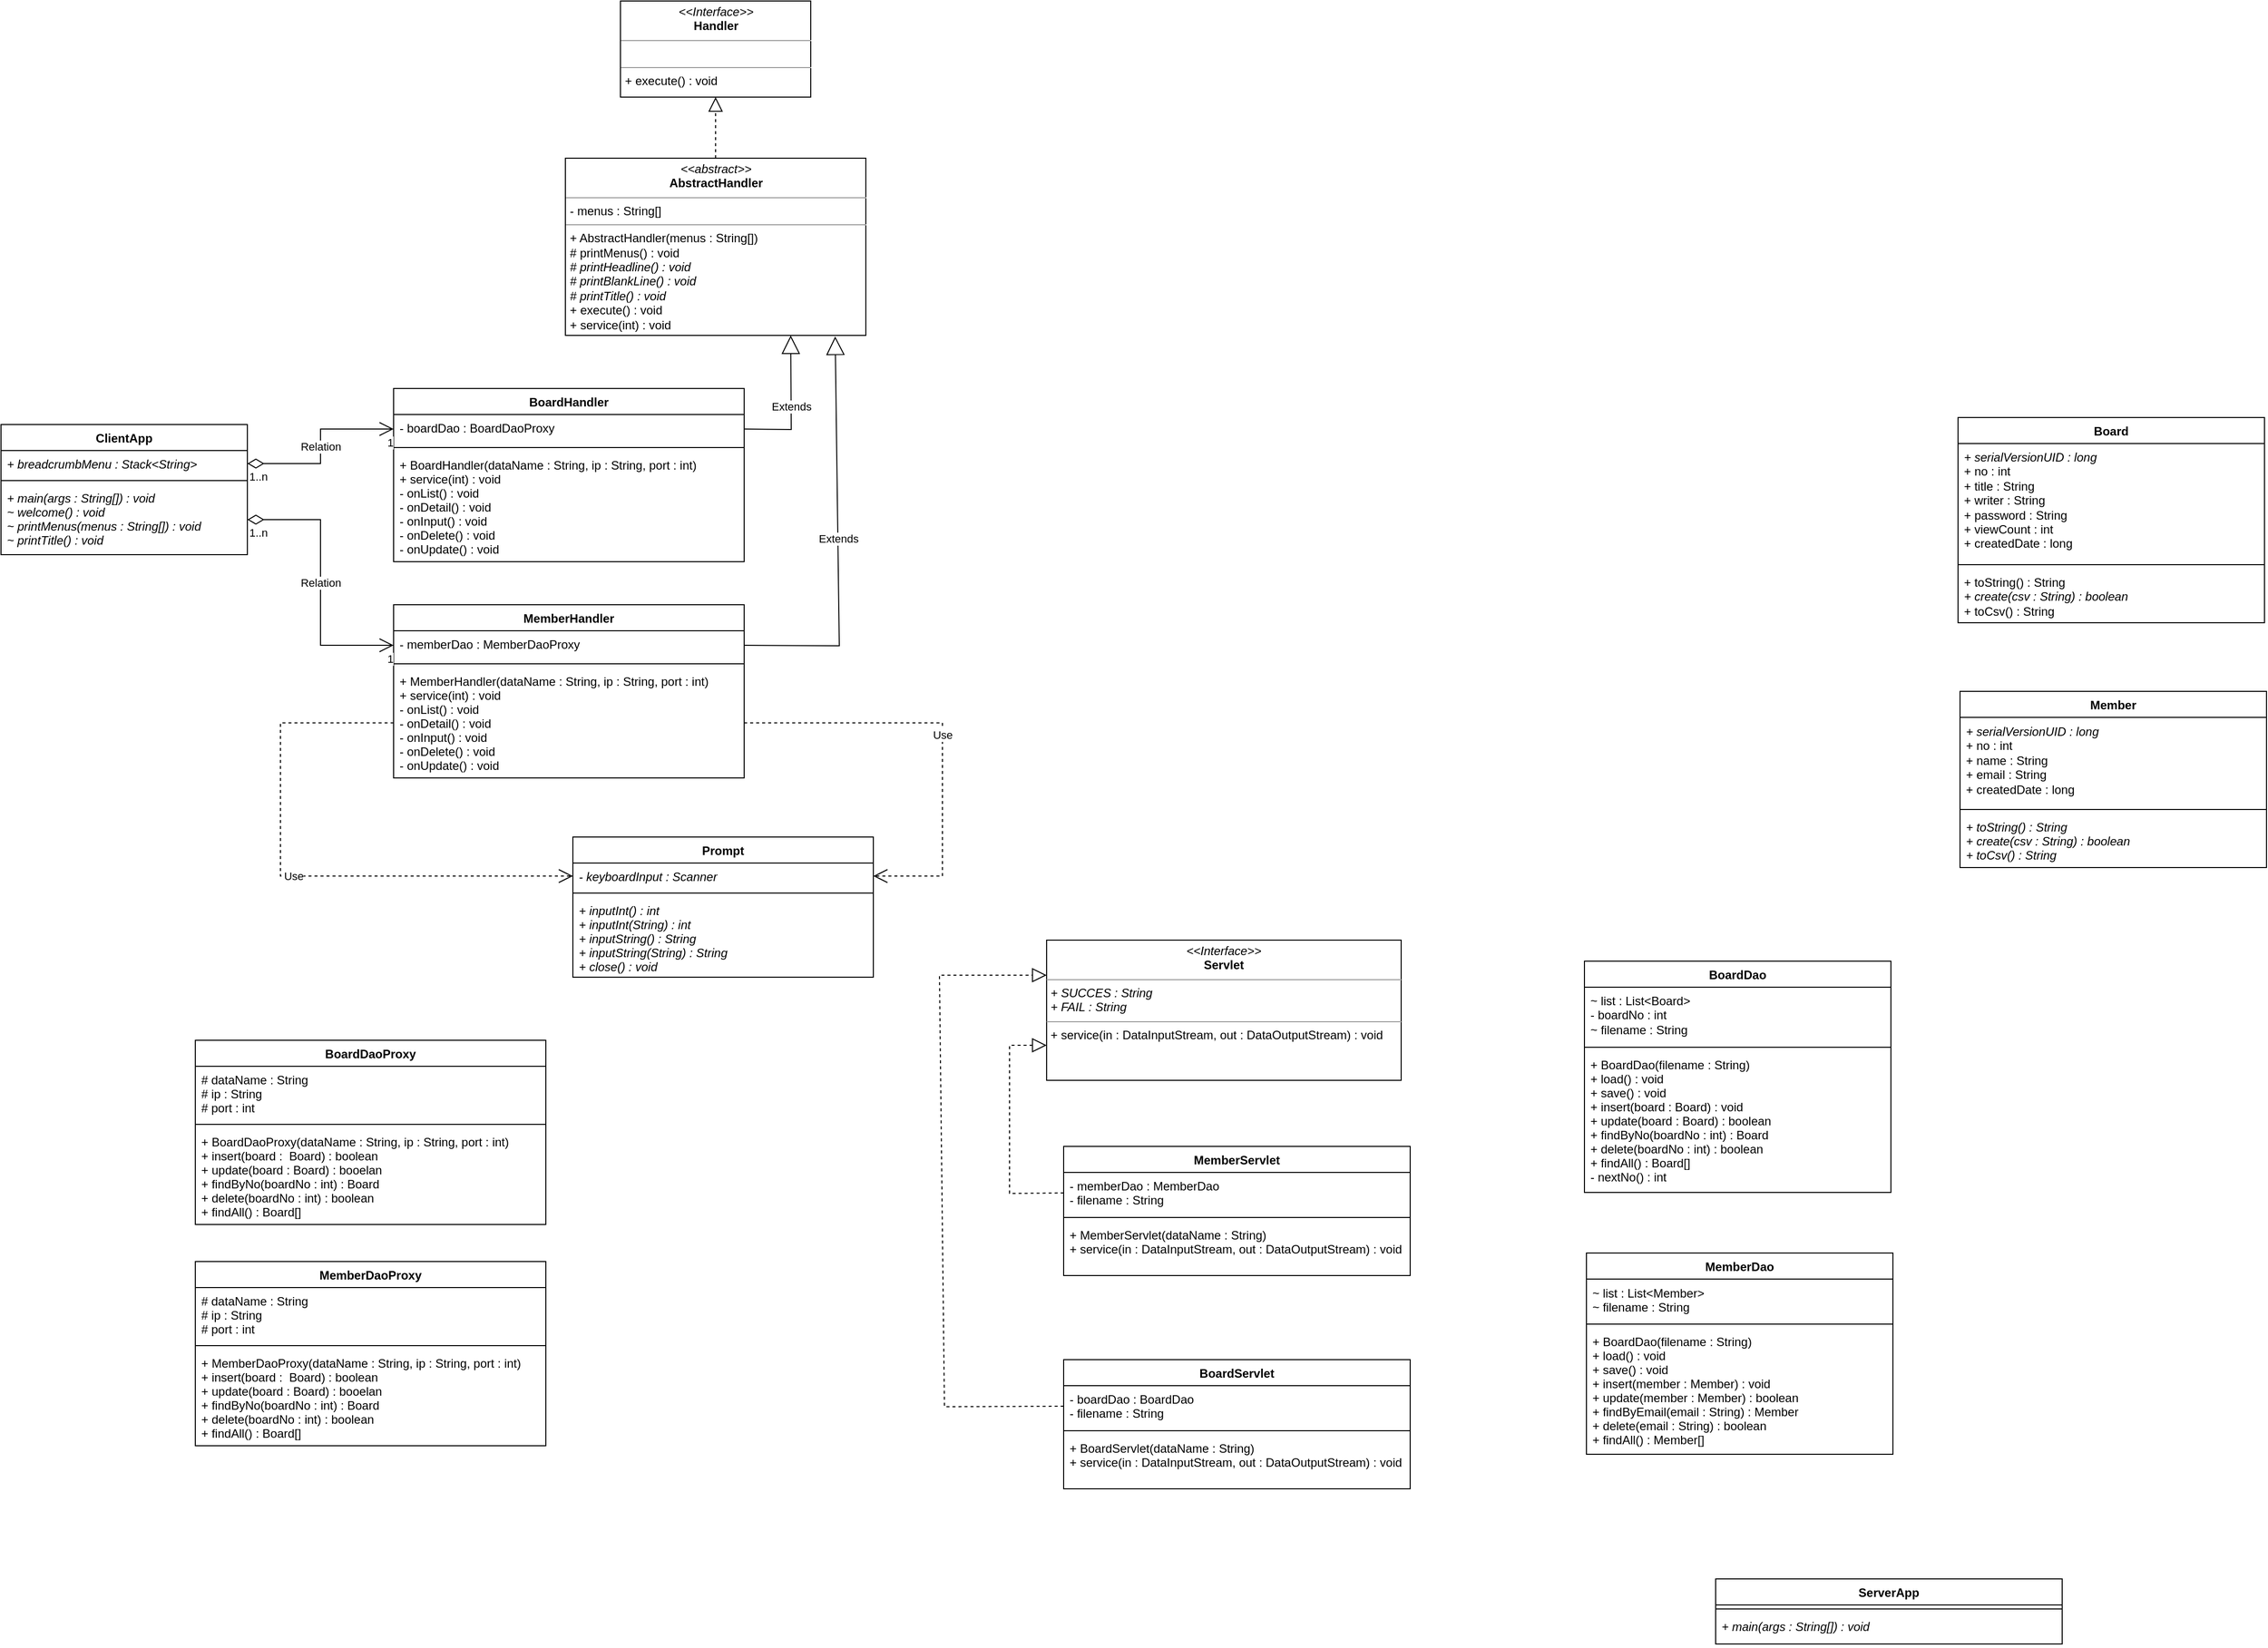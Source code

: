 <mxfile version="20.2.5" type="github">
  <diagram id="C5RBs43oDa-KdzZeNtuy" name="Page-1">
    <mxGraphModel dx="4973" dy="829" grid="0" gridSize="10" guides="1" tooltips="1" connect="1" arrows="1" fold="1" page="1" pageScale="1" pageWidth="3300" pageHeight="4681" math="0" shadow="0">
      <root>
        <mxCell id="WIyWlLk6GJQsqaUBKTNV-0" />
        <mxCell id="WIyWlLk6GJQsqaUBKTNV-1" parent="WIyWlLk6GJQsqaUBKTNV-0" />
        <mxCell id="02kZX4TiF7mCHS1HIEjt-1" value="BoardHandler" style="swimlane;fontStyle=1;align=center;verticalAlign=top;childLayout=stackLayout;horizontal=1;startSize=26;horizontalStack=0;resizeParent=1;resizeParentMax=0;resizeLast=0;collapsible=1;marginBottom=0;fillColor=default;" parent="WIyWlLk6GJQsqaUBKTNV-1" vertex="1">
          <mxGeometry x="-1189" y="611" width="350" height="173" as="geometry" />
        </mxCell>
        <mxCell id="02kZX4TiF7mCHS1HIEjt-2" value="- boardDao : BoardDaoProxy" style="text;strokeColor=none;fillColor=none;align=left;verticalAlign=top;spacingLeft=4;spacingRight=4;overflow=hidden;rotatable=0;points=[[0,0.5],[1,0.5]];portConstraint=eastwest;" parent="02kZX4TiF7mCHS1HIEjt-1" vertex="1">
          <mxGeometry y="26" width="350" height="29" as="geometry" />
        </mxCell>
        <mxCell id="02kZX4TiF7mCHS1HIEjt-3" value="" style="line;strokeWidth=1;fillColor=none;align=left;verticalAlign=middle;spacingTop=-1;spacingLeft=3;spacingRight=3;rotatable=0;labelPosition=right;points=[];portConstraint=eastwest;" parent="02kZX4TiF7mCHS1HIEjt-1" vertex="1">
          <mxGeometry y="55" width="350" height="8" as="geometry" />
        </mxCell>
        <mxCell id="02kZX4TiF7mCHS1HIEjt-4" value="+ BoardHandler(dataName : String, ip : String, port : int)&#xa;+ service(int) : void&#xa;- onList() : void&#xa;- onDetail() : void&#xa;- onInput() : void&#xa;- onDelete() : void&#xa;- onUpdate() : void" style="text;strokeColor=none;fillColor=none;align=left;verticalAlign=top;spacingLeft=4;spacingRight=4;overflow=hidden;rotatable=0;points=[[0,0.5],[1,0.5]];portConstraint=eastwest;" parent="02kZX4TiF7mCHS1HIEjt-1" vertex="1">
          <mxGeometry y="63" width="350" height="110" as="geometry" />
        </mxCell>
        <mxCell id="02kZX4TiF7mCHS1HIEjt-17" value="MemberHandler" style="swimlane;fontStyle=1;align=center;verticalAlign=top;childLayout=stackLayout;horizontal=1;startSize=26;horizontalStack=0;resizeParent=1;resizeParentMax=0;resizeLast=0;collapsible=1;marginBottom=0;fillColor=default;" parent="WIyWlLk6GJQsqaUBKTNV-1" vertex="1">
          <mxGeometry x="-1189" y="827" width="350" height="173" as="geometry" />
        </mxCell>
        <mxCell id="02kZX4TiF7mCHS1HIEjt-18" value="- memberDao : MemberDaoProxy" style="text;strokeColor=none;fillColor=none;align=left;verticalAlign=top;spacingLeft=4;spacingRight=4;overflow=hidden;rotatable=0;points=[[0,0.5],[1,0.5]];portConstraint=eastwest;" parent="02kZX4TiF7mCHS1HIEjt-17" vertex="1">
          <mxGeometry y="26" width="350" height="29" as="geometry" />
        </mxCell>
        <mxCell id="02kZX4TiF7mCHS1HIEjt-19" value="" style="line;strokeWidth=1;fillColor=none;align=left;verticalAlign=middle;spacingTop=-1;spacingLeft=3;spacingRight=3;rotatable=0;labelPosition=right;points=[];portConstraint=eastwest;" parent="02kZX4TiF7mCHS1HIEjt-17" vertex="1">
          <mxGeometry y="55" width="350" height="8" as="geometry" />
        </mxCell>
        <mxCell id="02kZX4TiF7mCHS1HIEjt-20" value="+ MemberHandler(dataName : String, ip : String, port : int)&#xa;+ service(int) : void&#xa;- onList() : void&#xa;- onDetail() : void&#xa;- onInput() : void&#xa;- onDelete() : void&#xa;- onUpdate() : void" style="text;strokeColor=none;fillColor=none;align=left;verticalAlign=top;spacingLeft=4;spacingRight=4;overflow=hidden;rotatable=0;points=[[0,0.5],[1,0.5]];portConstraint=eastwest;" parent="02kZX4TiF7mCHS1HIEjt-17" vertex="1">
          <mxGeometry y="63" width="350" height="110" as="geometry" />
        </mxCell>
        <mxCell id="02kZX4TiF7mCHS1HIEjt-21" value="&lt;p style=&quot;margin:0px;margin-top:4px;text-align:center;&quot;&gt;&lt;i&gt;&amp;lt;&amp;lt;abstract&amp;gt;&amp;gt;&lt;/i&gt;&lt;br&gt;&lt;b&gt;AbstractHandler&lt;/b&gt;&lt;/p&gt;&lt;hr size=&quot;1&quot;&gt;&lt;p style=&quot;margin:0px;margin-left:4px;&quot;&gt;- menus : String[]&lt;/p&gt;&lt;hr size=&quot;1&quot;&gt;&lt;p style=&quot;margin:0px;margin-left:4px;&quot;&gt;+ AbstractHandler(menus : String[])&lt;/p&gt;&lt;p style=&quot;margin:0px;margin-left:4px;&quot;&gt;# printMenus() : void&lt;/p&gt;&lt;p style=&quot;margin:0px;margin-left:4px;&quot;&gt;&lt;i&gt;# printHeadline() : void&lt;/i&gt;&lt;/p&gt;&lt;p style=&quot;margin:0px;margin-left:4px;&quot;&gt;&lt;i&gt;# printBlankLine() : void&lt;/i&gt;&lt;/p&gt;&lt;p style=&quot;margin:0px;margin-left:4px;&quot;&gt;&lt;i&gt;# printTitle() : void&lt;/i&gt;&lt;/p&gt;&lt;p style=&quot;margin:0px;margin-left:4px;&quot;&gt;+ execute() : void&lt;/p&gt;&lt;p style=&quot;margin:0px;margin-left:4px;&quot;&gt;+ service(int) : void&lt;/p&gt;" style="verticalAlign=top;align=left;overflow=fill;fontSize=12;fontFamily=Helvetica;html=1;fillColor=default;" parent="WIyWlLk6GJQsqaUBKTNV-1" vertex="1">
          <mxGeometry x="-1017.5" y="381" width="300" height="177" as="geometry" />
        </mxCell>
        <mxCell id="02kZX4TiF7mCHS1HIEjt-22" value="Extends" style="endArrow=block;endSize=16;endFill=0;html=1;rounded=0;exitX=1;exitY=0.5;exitDx=0;exitDy=0;entryX=0.75;entryY=1;entryDx=0;entryDy=0;" parent="WIyWlLk6GJQsqaUBKTNV-1" source="02kZX4TiF7mCHS1HIEjt-2" target="02kZX4TiF7mCHS1HIEjt-21" edge="1">
          <mxGeometry width="160" relative="1" as="geometry">
            <mxPoint x="-559.5" y="863" as="sourcePoint" />
            <mxPoint x="-618.5" y="710" as="targetPoint" />
            <Array as="points">
              <mxPoint x="-792" y="652" />
            </Array>
          </mxGeometry>
        </mxCell>
        <mxCell id="02kZX4TiF7mCHS1HIEjt-23" value="Extends" style="endArrow=block;endSize=16;endFill=0;html=1;rounded=0;exitX=1;exitY=0.5;exitDx=0;exitDy=0;entryX=0.898;entryY=1.006;entryDx=0;entryDy=0;entryPerimeter=0;" parent="WIyWlLk6GJQsqaUBKTNV-1" source="02kZX4TiF7mCHS1HIEjt-18" target="02kZX4TiF7mCHS1HIEjt-21" edge="1">
          <mxGeometry width="160" relative="1" as="geometry">
            <mxPoint x="-559.5" y="863" as="sourcePoint" />
            <mxPoint x="-778" y="589" as="targetPoint" />
            <Array as="points">
              <mxPoint x="-744" y="868" />
            </Array>
          </mxGeometry>
        </mxCell>
        <mxCell id="02kZX4TiF7mCHS1HIEjt-24" value="Prompt" style="swimlane;fontStyle=1;align=center;verticalAlign=top;childLayout=stackLayout;horizontal=1;startSize=26;horizontalStack=0;resizeParent=1;resizeParentMax=0;resizeLast=0;collapsible=1;marginBottom=0;fillColor=default;" parent="WIyWlLk6GJQsqaUBKTNV-1" vertex="1">
          <mxGeometry x="-1010" y="1059" width="300" height="140" as="geometry" />
        </mxCell>
        <mxCell id="02kZX4TiF7mCHS1HIEjt-25" value="- keyboardInput : Scanner" style="text;strokeColor=none;fillColor=none;align=left;verticalAlign=top;spacingLeft=4;spacingRight=4;overflow=hidden;rotatable=0;points=[[0,0.5],[1,0.5]];portConstraint=eastwest;fontStyle=2" parent="02kZX4TiF7mCHS1HIEjt-24" vertex="1">
          <mxGeometry y="26" width="300" height="26" as="geometry" />
        </mxCell>
        <mxCell id="02kZX4TiF7mCHS1HIEjt-26" value="" style="line;strokeWidth=1;fillColor=none;align=left;verticalAlign=middle;spacingTop=-1;spacingLeft=3;spacingRight=3;rotatable=0;labelPosition=right;points=[];portConstraint=eastwest;" parent="02kZX4TiF7mCHS1HIEjt-24" vertex="1">
          <mxGeometry y="52" width="300" height="8" as="geometry" />
        </mxCell>
        <mxCell id="02kZX4TiF7mCHS1HIEjt-27" value="+ inputInt() : int&#xa;+ inputInt(String) : int&#xa;+ inputString() : String&#xa;+ inputString(String) : String&#xa;+ close() : void" style="text;strokeColor=none;fillColor=none;align=left;verticalAlign=top;spacingLeft=4;spacingRight=4;overflow=hidden;rotatable=0;points=[[0,0.5],[1,0.5]];portConstraint=eastwest;fontStyle=2" parent="02kZX4TiF7mCHS1HIEjt-24" vertex="1">
          <mxGeometry y="60" width="300" height="80" as="geometry" />
        </mxCell>
        <mxCell id="02kZX4TiF7mCHS1HIEjt-29" value="BoardDaoProxy" style="swimlane;fontStyle=1;align=center;verticalAlign=top;childLayout=stackLayout;horizontal=1;startSize=26;horizontalStack=0;resizeParent=1;resizeParentMax=0;resizeLast=0;collapsible=1;marginBottom=0;fillColor=default;" parent="WIyWlLk6GJQsqaUBKTNV-1" vertex="1">
          <mxGeometry x="-1387" y="1262" width="350" height="184" as="geometry" />
        </mxCell>
        <mxCell id="02kZX4TiF7mCHS1HIEjt-30" value="# dataName : String&#xa;# ip : String&#xa;# port : int" style="text;strokeColor=none;fillColor=none;align=left;verticalAlign=top;spacingLeft=4;spacingRight=4;overflow=hidden;rotatable=0;points=[[0,0.5],[1,0.5]];portConstraint=eastwest;" parent="02kZX4TiF7mCHS1HIEjt-29" vertex="1">
          <mxGeometry y="26" width="350" height="54" as="geometry" />
        </mxCell>
        <mxCell id="02kZX4TiF7mCHS1HIEjt-31" value="" style="line;strokeWidth=1;fillColor=none;align=left;verticalAlign=middle;spacingTop=-1;spacingLeft=3;spacingRight=3;rotatable=0;labelPosition=right;points=[];portConstraint=eastwest;" parent="02kZX4TiF7mCHS1HIEjt-29" vertex="1">
          <mxGeometry y="80" width="350" height="8" as="geometry" />
        </mxCell>
        <mxCell id="02kZX4TiF7mCHS1HIEjt-32" value="+ BoardDaoProxy(dataName : String, ip : String, port : int)&#xa;+ insert(board :  Board) : boolean&#xa;+ update(board : Board) : booelan&#xa;+ findByNo(boardNo : int) : Board&#xa;+ delete(boardNo : int) : boolean&#xa;+ findAll() : Board[]" style="text;strokeColor=none;fillColor=none;align=left;verticalAlign=top;spacingLeft=4;spacingRight=4;overflow=hidden;rotatable=0;points=[[0,0.5],[1,0.5]];portConstraint=eastwest;" parent="02kZX4TiF7mCHS1HIEjt-29" vertex="1">
          <mxGeometry y="88" width="350" height="96" as="geometry" />
        </mxCell>
        <mxCell id="33p-9GInRLQPWwoRsmH9-0" value="&lt;p style=&quot;margin:0px;margin-top:4px;text-align:center;&quot;&gt;&lt;i&gt;&amp;lt;&amp;lt;Interface&amp;gt;&amp;gt;&lt;/i&gt;&lt;br&gt;&lt;b&gt;Handler&lt;/b&gt;&lt;/p&gt;&lt;hr size=&quot;1&quot;&gt;&lt;p style=&quot;margin:0px;margin-left:4px;&quot;&gt;&lt;br&gt;&lt;/p&gt;&lt;hr size=&quot;1&quot;&gt;&lt;p style=&quot;margin:0px;margin-left:4px;&quot;&gt;+ execute() : void&lt;/p&gt;" style="verticalAlign=top;align=left;overflow=fill;fontSize=12;fontFamily=Helvetica;html=1;" vertex="1" parent="WIyWlLk6GJQsqaUBKTNV-1">
          <mxGeometry x="-962.5" y="224" width="190" height="96" as="geometry" />
        </mxCell>
        <mxCell id="33p-9GInRLQPWwoRsmH9-2" value="" style="endArrow=block;dashed=1;endFill=0;endSize=12;html=1;rounded=0;entryX=0.5;entryY=1;entryDx=0;entryDy=0;exitX=0.5;exitY=0;exitDx=0;exitDy=0;" edge="1" parent="WIyWlLk6GJQsqaUBKTNV-1" source="02kZX4TiF7mCHS1HIEjt-21" target="33p-9GInRLQPWwoRsmH9-0">
          <mxGeometry width="160" relative="1" as="geometry">
            <mxPoint x="-1082" y="511" as="sourcePoint" />
            <mxPoint x="-922" y="511" as="targetPoint" />
          </mxGeometry>
        </mxCell>
        <mxCell id="33p-9GInRLQPWwoRsmH9-3" value="Use" style="endArrow=open;endSize=12;dashed=1;html=1;rounded=0;exitX=1;exitY=0.5;exitDx=0;exitDy=0;entryX=1;entryY=0.5;entryDx=0;entryDy=0;" edge="1" parent="WIyWlLk6GJQsqaUBKTNV-1" source="02kZX4TiF7mCHS1HIEjt-20" target="02kZX4TiF7mCHS1HIEjt-25">
          <mxGeometry width="160" relative="1" as="geometry">
            <mxPoint x="-339.19" y="940" as="sourcePoint" />
            <mxPoint x="-1084" y="1065" as="targetPoint" />
            <Array as="points">
              <mxPoint x="-641" y="945" />
              <mxPoint x="-641" y="954" />
              <mxPoint x="-641" y="1098" />
            </Array>
          </mxGeometry>
        </mxCell>
        <mxCell id="33p-9GInRLQPWwoRsmH9-4" value="Use" style="endArrow=open;endSize=12;dashed=1;html=1;rounded=0;exitX=0;exitY=0.5;exitDx=0;exitDy=0;entryX=0;entryY=0.5;entryDx=0;entryDy=0;" edge="1" parent="WIyWlLk6GJQsqaUBKTNV-1" source="02kZX4TiF7mCHS1HIEjt-20" target="02kZX4TiF7mCHS1HIEjt-25">
          <mxGeometry width="160" relative="1" as="geometry">
            <mxPoint x="-940" y="1025" as="sourcePoint" />
            <mxPoint x="-780" y="1025" as="targetPoint" />
            <Array as="points">
              <mxPoint x="-1302" y="945" />
              <mxPoint x="-1302" y="1098" />
            </Array>
          </mxGeometry>
        </mxCell>
        <mxCell id="33p-9GInRLQPWwoRsmH9-5" value="ClientApp" style="swimlane;fontStyle=1;align=center;verticalAlign=top;childLayout=stackLayout;horizontal=1;startSize=26;horizontalStack=0;resizeParent=1;resizeParentMax=0;resizeLast=0;collapsible=1;marginBottom=0;" vertex="1" parent="WIyWlLk6GJQsqaUBKTNV-1">
          <mxGeometry x="-1581" y="647" width="246" height="130" as="geometry" />
        </mxCell>
        <mxCell id="33p-9GInRLQPWwoRsmH9-6" value="+ breadcrumbMenu : Stack&lt;String&gt;" style="text;strokeColor=none;fillColor=none;align=left;verticalAlign=top;spacingLeft=4;spacingRight=4;overflow=hidden;rotatable=0;points=[[0,0.5],[1,0.5]];portConstraint=eastwest;fontStyle=2" vertex="1" parent="33p-9GInRLQPWwoRsmH9-5">
          <mxGeometry y="26" width="246" height="26" as="geometry" />
        </mxCell>
        <mxCell id="33p-9GInRLQPWwoRsmH9-7" value="" style="line;strokeWidth=1;fillColor=none;align=left;verticalAlign=middle;spacingTop=-1;spacingLeft=3;spacingRight=3;rotatable=0;labelPosition=right;points=[];portConstraint=eastwest;" vertex="1" parent="33p-9GInRLQPWwoRsmH9-5">
          <mxGeometry y="52" width="246" height="8" as="geometry" />
        </mxCell>
        <mxCell id="33p-9GInRLQPWwoRsmH9-8" value="+ main(args : String[]) : void&#xa;~ welcome() : void&#xa;~ printMenus(menus : String[]) : void&#xa;~ printTitle() : void" style="text;strokeColor=none;fillColor=none;align=left;verticalAlign=top;spacingLeft=4;spacingRight=4;overflow=hidden;rotatable=0;points=[[0,0.5],[1,0.5]];portConstraint=eastwest;fontStyle=2" vertex="1" parent="33p-9GInRLQPWwoRsmH9-5">
          <mxGeometry y="60" width="246" height="70" as="geometry" />
        </mxCell>
        <mxCell id="33p-9GInRLQPWwoRsmH9-9" value="MemberDaoProxy" style="swimlane;fontStyle=1;align=center;verticalAlign=top;childLayout=stackLayout;horizontal=1;startSize=26;horizontalStack=0;resizeParent=1;resizeParentMax=0;resizeLast=0;collapsible=1;marginBottom=0;fillColor=default;" vertex="1" parent="WIyWlLk6GJQsqaUBKTNV-1">
          <mxGeometry x="-1387" y="1483" width="350" height="184" as="geometry" />
        </mxCell>
        <mxCell id="33p-9GInRLQPWwoRsmH9-10" value="# dataName : String&#xa;# ip : String&#xa;# port : int" style="text;strokeColor=none;fillColor=none;align=left;verticalAlign=top;spacingLeft=4;spacingRight=4;overflow=hidden;rotatable=0;points=[[0,0.5],[1,0.5]];portConstraint=eastwest;" vertex="1" parent="33p-9GInRLQPWwoRsmH9-9">
          <mxGeometry y="26" width="350" height="54" as="geometry" />
        </mxCell>
        <mxCell id="33p-9GInRLQPWwoRsmH9-11" value="" style="line;strokeWidth=1;fillColor=none;align=left;verticalAlign=middle;spacingTop=-1;spacingLeft=3;spacingRight=3;rotatable=0;labelPosition=right;points=[];portConstraint=eastwest;" vertex="1" parent="33p-9GInRLQPWwoRsmH9-9">
          <mxGeometry y="80" width="350" height="8" as="geometry" />
        </mxCell>
        <mxCell id="33p-9GInRLQPWwoRsmH9-12" value="+ MemberDaoProxy(dataName : String, ip : String, port : int)&#xa;+ insert(board :  Board) : boolean&#xa;+ update(board : Board) : booelan&#xa;+ findByNo(boardNo : int) : Board&#xa;+ delete(boardNo : int) : boolean&#xa;+ findAll() : Board[]" style="text;strokeColor=none;fillColor=none;align=left;verticalAlign=top;spacingLeft=4;spacingRight=4;overflow=hidden;rotatable=0;points=[[0,0.5],[1,0.5]];portConstraint=eastwest;" vertex="1" parent="33p-9GInRLQPWwoRsmH9-9">
          <mxGeometry y="88" width="350" height="96" as="geometry" />
        </mxCell>
        <mxCell id="33p-9GInRLQPWwoRsmH9-13" value="Board" style="swimlane;fontStyle=1;align=center;verticalAlign=top;childLayout=stackLayout;horizontal=1;startSize=26;horizontalStack=0;resizeParent=1;resizeParentMax=0;resizeLast=0;collapsible=1;marginBottom=0;" vertex="1" parent="WIyWlLk6GJQsqaUBKTNV-1">
          <mxGeometry x="373" y="640" width="306" height="205" as="geometry" />
        </mxCell>
        <mxCell id="33p-9GInRLQPWwoRsmH9-14" value="&lt;i&gt;+ serialVersionUID : long&lt;/i&gt;&lt;br&gt;+ no : int&lt;br&gt;+ title : String&lt;br&gt;+ writer : String&lt;br&gt;+ password : String&lt;br&gt;+ viewCount : int&lt;br&gt;+ createdDate : long" style="text;strokeColor=none;fillColor=none;align=left;verticalAlign=top;spacingLeft=4;spacingRight=4;overflow=hidden;rotatable=0;points=[[0,0.5],[1,0.5]];portConstraint=eastwest;fontStyle=0;html=1;" vertex="1" parent="33p-9GInRLQPWwoRsmH9-13">
          <mxGeometry y="26" width="306" height="117" as="geometry" />
        </mxCell>
        <mxCell id="33p-9GInRLQPWwoRsmH9-15" value="" style="line;strokeWidth=1;fillColor=none;align=left;verticalAlign=middle;spacingTop=-1;spacingLeft=3;spacingRight=3;rotatable=0;labelPosition=right;points=[];portConstraint=eastwest;" vertex="1" parent="33p-9GInRLQPWwoRsmH9-13">
          <mxGeometry y="143" width="306" height="8" as="geometry" />
        </mxCell>
        <mxCell id="33p-9GInRLQPWwoRsmH9-16" value="+ toString() : String&lt;br&gt;&lt;i&gt;+ create(csv : String) : boolean&lt;/i&gt;&lt;br&gt;+ toCsv() : String" style="text;strokeColor=none;fillColor=none;align=left;verticalAlign=top;spacingLeft=4;spacingRight=4;overflow=hidden;rotatable=0;points=[[0,0.5],[1,0.5]];portConstraint=eastwest;fontStyle=0;html=1;" vertex="1" parent="33p-9GInRLQPWwoRsmH9-13">
          <mxGeometry y="151" width="306" height="54" as="geometry" />
        </mxCell>
        <mxCell id="33p-9GInRLQPWwoRsmH9-17" value="Member" style="swimlane;fontStyle=1;align=center;verticalAlign=top;childLayout=stackLayout;horizontal=1;startSize=26;horizontalStack=0;resizeParent=1;resizeParentMax=0;resizeLast=0;collapsible=1;marginBottom=0;" vertex="1" parent="WIyWlLk6GJQsqaUBKTNV-1">
          <mxGeometry x="375" y="913.5" width="306" height="176" as="geometry" />
        </mxCell>
        <mxCell id="33p-9GInRLQPWwoRsmH9-18" value="&lt;i&gt;+ serialVersionUID : long&lt;/i&gt;&lt;br&gt;+ no : int&lt;br&gt;+ name : String&lt;br&gt;+ email : String&lt;br&gt;+ createdDate : long&lt;br&gt;" style="text;strokeColor=none;fillColor=none;align=left;verticalAlign=top;spacingLeft=4;spacingRight=4;overflow=hidden;rotatable=0;points=[[0,0.5],[1,0.5]];portConstraint=eastwest;fontStyle=0;html=1;" vertex="1" parent="33p-9GInRLQPWwoRsmH9-17">
          <mxGeometry y="26" width="306" height="88" as="geometry" />
        </mxCell>
        <mxCell id="33p-9GInRLQPWwoRsmH9-19" value="" style="line;strokeWidth=1;fillColor=none;align=left;verticalAlign=middle;spacingTop=-1;spacingLeft=3;spacingRight=3;rotatable=0;labelPosition=right;points=[];portConstraint=eastwest;" vertex="1" parent="33p-9GInRLQPWwoRsmH9-17">
          <mxGeometry y="114" width="306" height="8" as="geometry" />
        </mxCell>
        <mxCell id="33p-9GInRLQPWwoRsmH9-20" value="+ toString() : String&#xa;+ create(csv : String) : boolean&#xa;+ toCsv() : String" style="text;strokeColor=none;fillColor=none;align=left;verticalAlign=top;spacingLeft=4;spacingRight=4;overflow=hidden;rotatable=0;points=[[0,0.5],[1,0.5]];portConstraint=eastwest;fontStyle=2" vertex="1" parent="33p-9GInRLQPWwoRsmH9-17">
          <mxGeometry y="122" width="306" height="54" as="geometry" />
        </mxCell>
        <mxCell id="33p-9GInRLQPWwoRsmH9-24" value="BoardDao" style="swimlane;fontStyle=1;align=center;verticalAlign=top;childLayout=stackLayout;horizontal=1;startSize=26;horizontalStack=0;resizeParent=1;resizeParentMax=0;resizeLast=0;collapsible=1;marginBottom=0;" vertex="1" parent="WIyWlLk6GJQsqaUBKTNV-1">
          <mxGeometry y="1183" width="306" height="231" as="geometry" />
        </mxCell>
        <mxCell id="33p-9GInRLQPWwoRsmH9-25" value="~ list : List&amp;lt;Board&amp;gt;&lt;br&gt;- boardNo : int&lt;br&gt;~ filename : String" style="text;strokeColor=none;fillColor=none;align=left;verticalAlign=top;spacingLeft=4;spacingRight=4;overflow=hidden;rotatable=0;points=[[0,0.5],[1,0.5]];portConstraint=eastwest;fontStyle=0;html=1;" vertex="1" parent="33p-9GInRLQPWwoRsmH9-24">
          <mxGeometry y="26" width="306" height="56" as="geometry" />
        </mxCell>
        <mxCell id="33p-9GInRLQPWwoRsmH9-26" value="" style="line;strokeWidth=1;fillColor=none;align=left;verticalAlign=middle;spacingTop=-1;spacingLeft=3;spacingRight=3;rotatable=0;labelPosition=right;points=[];portConstraint=eastwest;" vertex="1" parent="33p-9GInRLQPWwoRsmH9-24">
          <mxGeometry y="82" width="306" height="8" as="geometry" />
        </mxCell>
        <mxCell id="33p-9GInRLQPWwoRsmH9-27" value="+ BoardDao(filename : String)&#xa;+ load() : void&#xa;+ save() : void&#xa;+ insert(board : Board) : void&#xa;+ update(board : Board) : boolean&#xa;+ findByNo(boardNo : int) : Board&#xa;+ delete(boardNo : int) : boolean&#xa;+ findAll() : Board[]&#xa;- nextNo() : int&#xa;" style="text;strokeColor=none;fillColor=none;align=left;verticalAlign=top;spacingLeft=4;spacingRight=4;overflow=hidden;rotatable=0;points=[[0,0.5],[1,0.5]];portConstraint=eastwest;fontStyle=0" vertex="1" parent="33p-9GInRLQPWwoRsmH9-24">
          <mxGeometry y="90" width="306" height="141" as="geometry" />
        </mxCell>
        <mxCell id="33p-9GInRLQPWwoRsmH9-28" value="MemberDao" style="swimlane;fontStyle=1;align=center;verticalAlign=top;childLayout=stackLayout;horizontal=1;startSize=26;horizontalStack=0;resizeParent=1;resizeParentMax=0;resizeLast=0;collapsible=1;marginBottom=0;" vertex="1" parent="WIyWlLk6GJQsqaUBKTNV-1">
          <mxGeometry x="2" y="1474.5" width="306" height="201" as="geometry" />
        </mxCell>
        <mxCell id="33p-9GInRLQPWwoRsmH9-29" value="~ list : List&amp;lt;Member&amp;gt;&lt;br&gt;~ filename : String" style="text;strokeColor=none;fillColor=none;align=left;verticalAlign=top;spacingLeft=4;spacingRight=4;overflow=hidden;rotatable=0;points=[[0,0.5],[1,0.5]];portConstraint=eastwest;fontStyle=0;html=1;" vertex="1" parent="33p-9GInRLQPWwoRsmH9-28">
          <mxGeometry y="26" width="306" height="41" as="geometry" />
        </mxCell>
        <mxCell id="33p-9GInRLQPWwoRsmH9-30" value="" style="line;strokeWidth=1;fillColor=none;align=left;verticalAlign=middle;spacingTop=-1;spacingLeft=3;spacingRight=3;rotatable=0;labelPosition=right;points=[];portConstraint=eastwest;" vertex="1" parent="33p-9GInRLQPWwoRsmH9-28">
          <mxGeometry y="67" width="306" height="8" as="geometry" />
        </mxCell>
        <mxCell id="33p-9GInRLQPWwoRsmH9-31" value="+ BoardDao(filename : String)&#xa;+ load() : void&#xa;+ save() : void&#xa;+ insert(member : Member) : void&#xa;+ update(member : Member) : boolean&#xa;+ findByEmail(email : String) : Member &#xa;+ delete(email : String) : boolean&#xa;+ findAll() : Member[]&#xa;" style="text;strokeColor=none;fillColor=none;align=left;verticalAlign=top;spacingLeft=4;spacingRight=4;overflow=hidden;rotatable=0;points=[[0,0.5],[1,0.5]];portConstraint=eastwest;fontStyle=0" vertex="1" parent="33p-9GInRLQPWwoRsmH9-28">
          <mxGeometry y="75" width="306" height="126" as="geometry" />
        </mxCell>
        <mxCell id="33p-9GInRLQPWwoRsmH9-32" value="BoardServlet" style="swimlane;fontStyle=1;align=center;verticalAlign=top;childLayout=stackLayout;horizontal=1;startSize=26;horizontalStack=0;resizeParent=1;resizeParentMax=0;resizeLast=0;collapsible=1;marginBottom=0;" vertex="1" parent="WIyWlLk6GJQsqaUBKTNV-1">
          <mxGeometry x="-520" y="1581" width="346" height="129" as="geometry" />
        </mxCell>
        <mxCell id="33p-9GInRLQPWwoRsmH9-33" value="- boardDao : BoardDao&lt;br&gt;- filename : String" style="text;strokeColor=none;fillColor=none;align=left;verticalAlign=top;spacingLeft=4;spacingRight=4;overflow=hidden;rotatable=0;points=[[0,0.5],[1,0.5]];portConstraint=eastwest;fontStyle=0;html=1;" vertex="1" parent="33p-9GInRLQPWwoRsmH9-32">
          <mxGeometry y="26" width="346" height="41" as="geometry" />
        </mxCell>
        <mxCell id="33p-9GInRLQPWwoRsmH9-34" value="" style="line;strokeWidth=1;fillColor=none;align=left;verticalAlign=middle;spacingTop=-1;spacingLeft=3;spacingRight=3;rotatable=0;labelPosition=right;points=[];portConstraint=eastwest;" vertex="1" parent="33p-9GInRLQPWwoRsmH9-32">
          <mxGeometry y="67" width="346" height="8" as="geometry" />
        </mxCell>
        <mxCell id="33p-9GInRLQPWwoRsmH9-35" value="+ BoardServlet(dataName : String)&#xa;+ service(in : DataInputStream, out : DataOutputStream) : void" style="text;strokeColor=none;fillColor=none;align=left;verticalAlign=top;spacingLeft=4;spacingRight=4;overflow=hidden;rotatable=0;points=[[0,0.5],[1,0.5]];portConstraint=eastwest;fontStyle=0" vertex="1" parent="33p-9GInRLQPWwoRsmH9-32">
          <mxGeometry y="75" width="346" height="54" as="geometry" />
        </mxCell>
        <mxCell id="33p-9GInRLQPWwoRsmH9-36" value="MemberServlet" style="swimlane;fontStyle=1;align=center;verticalAlign=top;childLayout=stackLayout;horizontal=1;startSize=26;horizontalStack=0;resizeParent=1;resizeParentMax=0;resizeLast=0;collapsible=1;marginBottom=0;" vertex="1" parent="WIyWlLk6GJQsqaUBKTNV-1">
          <mxGeometry x="-520" y="1368" width="346" height="129" as="geometry" />
        </mxCell>
        <mxCell id="33p-9GInRLQPWwoRsmH9-37" value="- memberDao : MemberDao&lt;br&gt;- filename : String" style="text;strokeColor=none;fillColor=none;align=left;verticalAlign=top;spacingLeft=4;spacingRight=4;overflow=hidden;rotatable=0;points=[[0,0.5],[1,0.5]];portConstraint=eastwest;fontStyle=0;html=1;" vertex="1" parent="33p-9GInRLQPWwoRsmH9-36">
          <mxGeometry y="26" width="346" height="41" as="geometry" />
        </mxCell>
        <mxCell id="33p-9GInRLQPWwoRsmH9-38" value="" style="line;strokeWidth=1;fillColor=none;align=left;verticalAlign=middle;spacingTop=-1;spacingLeft=3;spacingRight=3;rotatable=0;labelPosition=right;points=[];portConstraint=eastwest;" vertex="1" parent="33p-9GInRLQPWwoRsmH9-36">
          <mxGeometry y="67" width="346" height="8" as="geometry" />
        </mxCell>
        <mxCell id="33p-9GInRLQPWwoRsmH9-39" value="+ MemberServlet(dataName : String)&#xa;+ service(in : DataInputStream, out : DataOutputStream) : void" style="text;strokeColor=none;fillColor=none;align=left;verticalAlign=top;spacingLeft=4;spacingRight=4;overflow=hidden;rotatable=0;points=[[0,0.5],[1,0.5]];portConstraint=eastwest;fontStyle=0" vertex="1" parent="33p-9GInRLQPWwoRsmH9-36">
          <mxGeometry y="75" width="346" height="54" as="geometry" />
        </mxCell>
        <mxCell id="33p-9GInRLQPWwoRsmH9-40" value="&lt;p style=&quot;margin:0px;margin-top:4px;text-align:center;&quot;&gt;&lt;i&gt;&amp;lt;&amp;lt;Interface&amp;gt;&amp;gt;&lt;/i&gt;&lt;br&gt;&lt;b&gt;Servlet&lt;/b&gt;&lt;/p&gt;&lt;hr size=&quot;1&quot;&gt;&lt;p style=&quot;margin:0px;margin-left:4px;&quot;&gt;&lt;i&gt;+ SUCCES : String&lt;/i&gt;&lt;/p&gt;&lt;p style=&quot;margin:0px;margin-left:4px;&quot;&gt;&lt;i&gt;+ FAIL : String&lt;/i&gt;&lt;/p&gt;&lt;hr size=&quot;1&quot;&gt;&lt;p style=&quot;margin:0px;margin-left:4px;&quot;&gt;+ service(in : DataInputStream, out : DataOutputStream) : void&lt;/p&gt;" style="verticalAlign=top;align=left;overflow=fill;fontSize=12;fontFamily=Helvetica;html=1;" vertex="1" parent="WIyWlLk6GJQsqaUBKTNV-1">
          <mxGeometry x="-537" y="1162" width="354" height="140" as="geometry" />
        </mxCell>
        <mxCell id="33p-9GInRLQPWwoRsmH9-41" value="ServerApp" style="swimlane;fontStyle=1;align=center;verticalAlign=top;childLayout=stackLayout;horizontal=1;startSize=26;horizontalStack=0;resizeParent=1;resizeParentMax=0;resizeLast=0;collapsible=1;marginBottom=0;" vertex="1" parent="WIyWlLk6GJQsqaUBKTNV-1">
          <mxGeometry x="131" y="1800" width="346" height="65" as="geometry" />
        </mxCell>
        <mxCell id="33p-9GInRLQPWwoRsmH9-43" value="" style="line;strokeWidth=1;fillColor=none;align=left;verticalAlign=middle;spacingTop=-1;spacingLeft=3;spacingRight=3;rotatable=0;labelPosition=right;points=[];portConstraint=eastwest;" vertex="1" parent="33p-9GInRLQPWwoRsmH9-41">
          <mxGeometry y="26" width="346" height="8" as="geometry" />
        </mxCell>
        <mxCell id="33p-9GInRLQPWwoRsmH9-44" value="+ main(args : String[]) : void" style="text;strokeColor=none;fillColor=none;align=left;verticalAlign=top;spacingLeft=4;spacingRight=4;overflow=hidden;rotatable=0;points=[[0,0.5],[1,0.5]];portConstraint=eastwest;fontStyle=2" vertex="1" parent="33p-9GInRLQPWwoRsmH9-41">
          <mxGeometry y="34" width="346" height="31" as="geometry" />
        </mxCell>
        <mxCell id="33p-9GInRLQPWwoRsmH9-45" value="" style="endArrow=block;dashed=1;endFill=0;endSize=12;html=1;rounded=0;entryX=0;entryY=0.75;entryDx=0;entryDy=0;exitX=0;exitY=0.5;exitDx=0;exitDy=0;" edge="1" parent="WIyWlLk6GJQsqaUBKTNV-1" source="33p-9GInRLQPWwoRsmH9-37" target="33p-9GInRLQPWwoRsmH9-40">
          <mxGeometry width="160" relative="1" as="geometry">
            <mxPoint x="-598" y="1415" as="sourcePoint" />
            <mxPoint x="-422" y="1414" as="targetPoint" />
            <Array as="points">
              <mxPoint x="-574" y="1415" />
              <mxPoint x="-574" y="1267" />
            </Array>
          </mxGeometry>
        </mxCell>
        <mxCell id="33p-9GInRLQPWwoRsmH9-46" value="" style="endArrow=block;dashed=1;endFill=0;endSize=12;html=1;rounded=0;entryX=0;entryY=0.25;entryDx=0;entryDy=0;exitX=0;exitY=0.5;exitDx=0;exitDy=0;" edge="1" parent="WIyWlLk6GJQsqaUBKTNV-1" source="33p-9GInRLQPWwoRsmH9-33" target="33p-9GInRLQPWwoRsmH9-40">
          <mxGeometry width="160" relative="1" as="geometry">
            <mxPoint x="-582" y="1414" as="sourcePoint" />
            <mxPoint x="-422" y="1414" as="targetPoint" />
            <Array as="points">
              <mxPoint x="-639" y="1628" />
              <mxPoint x="-644" y="1197" />
            </Array>
          </mxGeometry>
        </mxCell>
        <mxCell id="33p-9GInRLQPWwoRsmH9-47" value="Relation" style="endArrow=open;html=1;endSize=12;startArrow=diamondThin;startSize=14;startFill=0;edgeStyle=orthogonalEdgeStyle;rounded=0;exitX=1;exitY=0.5;exitDx=0;exitDy=0;entryX=0;entryY=0.5;entryDx=0;entryDy=0;" edge="1" parent="WIyWlLk6GJQsqaUBKTNV-1" source="33p-9GInRLQPWwoRsmH9-6" target="02kZX4TiF7mCHS1HIEjt-2">
          <mxGeometry relative="1" as="geometry">
            <mxPoint x="-1087" y="816" as="sourcePoint" />
            <mxPoint x="-927" y="816" as="targetPoint" />
          </mxGeometry>
        </mxCell>
        <mxCell id="33p-9GInRLQPWwoRsmH9-48" value="1..n" style="edgeLabel;resizable=0;html=1;align=left;verticalAlign=top;" connectable="0" vertex="1" parent="33p-9GInRLQPWwoRsmH9-47">
          <mxGeometry x="-1" relative="1" as="geometry" />
        </mxCell>
        <mxCell id="33p-9GInRLQPWwoRsmH9-49" value="1" style="edgeLabel;resizable=0;html=1;align=right;verticalAlign=top;" connectable="0" vertex="1" parent="33p-9GInRLQPWwoRsmH9-47">
          <mxGeometry x="1" relative="1" as="geometry" />
        </mxCell>
        <mxCell id="33p-9GInRLQPWwoRsmH9-50" value="Relation" style="endArrow=open;html=1;endSize=12;startArrow=diamondThin;startSize=14;startFill=0;edgeStyle=orthogonalEdgeStyle;rounded=0;exitX=1;exitY=0.5;exitDx=0;exitDy=0;entryX=0;entryY=0.5;entryDx=0;entryDy=0;" edge="1" parent="WIyWlLk6GJQsqaUBKTNV-1" source="33p-9GInRLQPWwoRsmH9-8" target="02kZX4TiF7mCHS1HIEjt-18">
          <mxGeometry relative="1" as="geometry">
            <mxPoint x="-1325" y="696" as="sourcePoint" />
            <mxPoint x="-1179" y="661.5" as="targetPoint" />
          </mxGeometry>
        </mxCell>
        <mxCell id="33p-9GInRLQPWwoRsmH9-51" value="1..n" style="edgeLabel;resizable=0;html=1;align=left;verticalAlign=top;" connectable="0" vertex="1" parent="33p-9GInRLQPWwoRsmH9-50">
          <mxGeometry x="-1" relative="1" as="geometry" />
        </mxCell>
        <mxCell id="33p-9GInRLQPWwoRsmH9-52" value="1" style="edgeLabel;resizable=0;html=1;align=right;verticalAlign=top;" connectable="0" vertex="1" parent="33p-9GInRLQPWwoRsmH9-50">
          <mxGeometry x="1" relative="1" as="geometry" />
        </mxCell>
      </root>
    </mxGraphModel>
  </diagram>
</mxfile>
